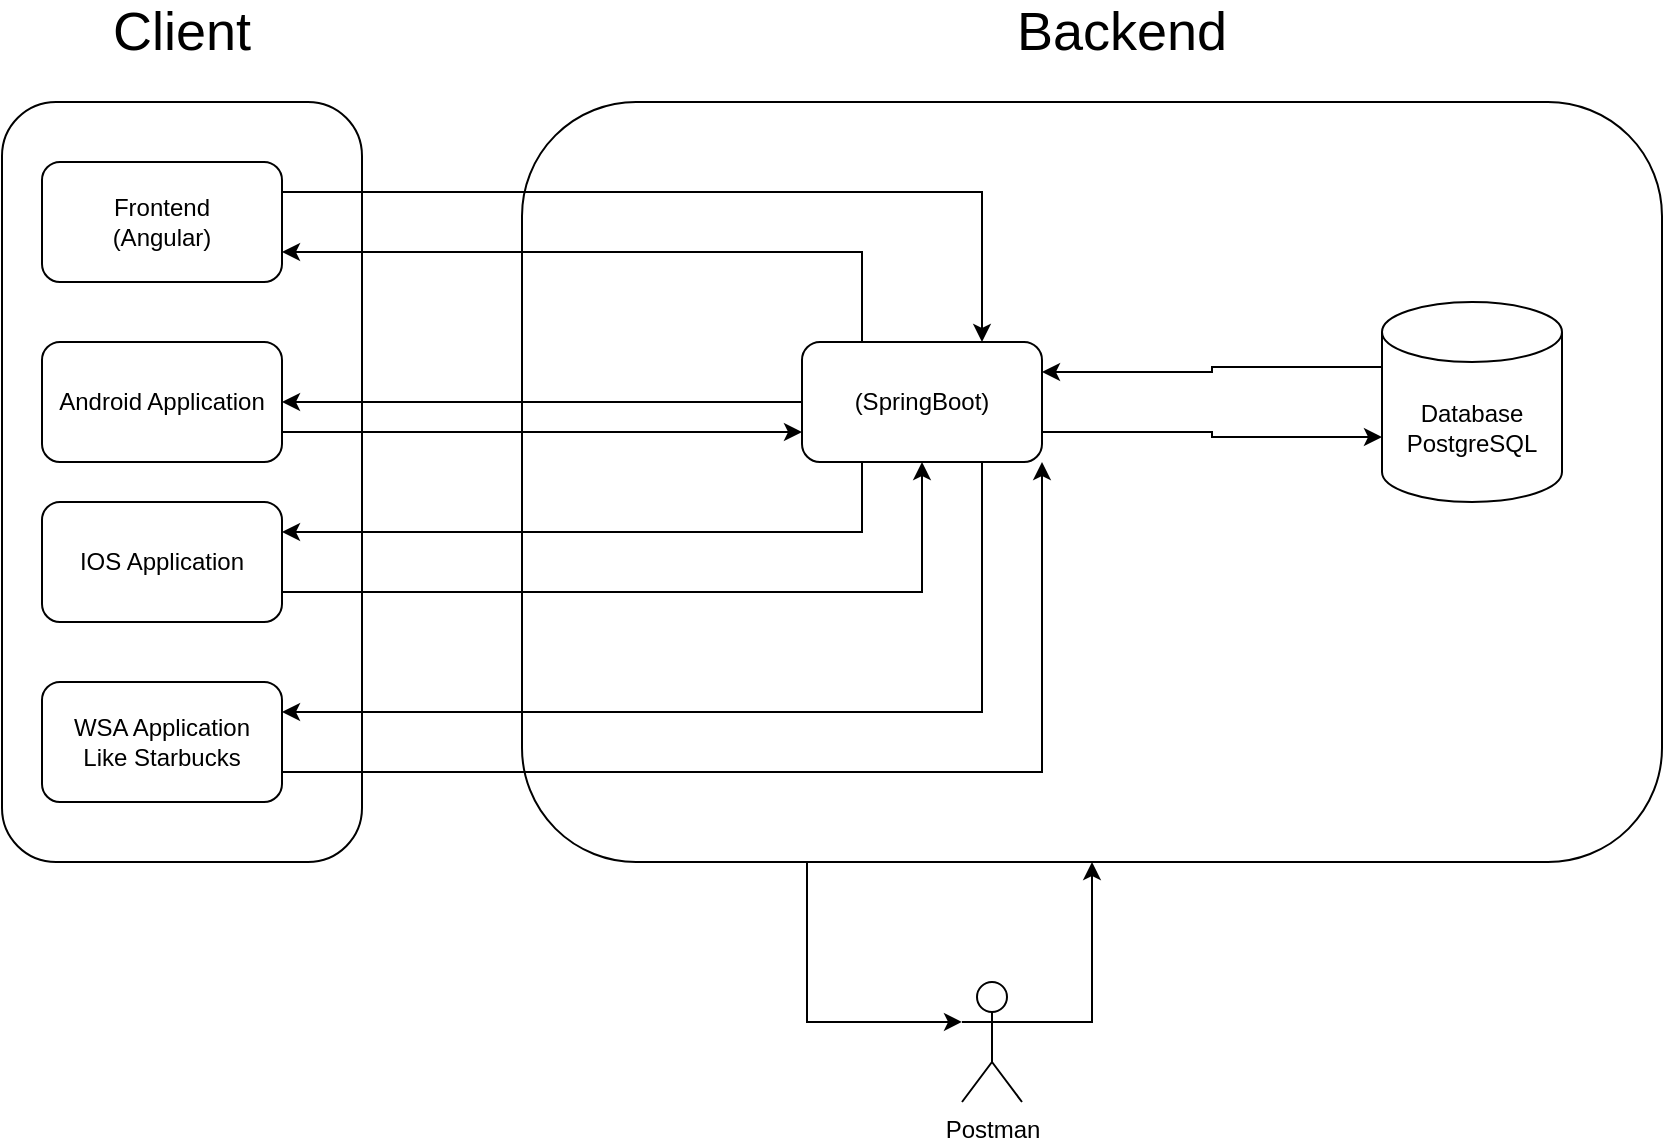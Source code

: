 <mxfile version="21.6.5" type="device" pages="2">
  <diagram id="DKVjXB2AoYCnQd2zc5lO" name="Application Diagram">
    <mxGraphModel dx="954" dy="614" grid="1" gridSize="10" guides="1" tooltips="1" connect="1" arrows="1" fold="1" page="1" pageScale="1" pageWidth="850" pageHeight="1100" math="0" shadow="0">
      <root>
        <mxCell id="0" />
        <mxCell id="1" parent="0" />
        <mxCell id="GkCyfh_gCdj2bJwXCXc5-2" value="" style="rounded=1;whiteSpace=wrap;html=1;fillColor=none;" vertex="1" parent="1">
          <mxGeometry x="270" y="120" width="570" height="380" as="geometry" />
        </mxCell>
        <mxCell id="ZkXLfir_vKBbw-_dyi3X-3" style="edgeStyle=orthogonalEdgeStyle;rounded=0;orthogonalLoop=1;jettySize=auto;html=1;exitX=1;exitY=0.75;exitDx=0;exitDy=0;entryX=0;entryY=0;entryDx=0;entryDy=67.5;entryPerimeter=0;" parent="1" source="ZkXLfir_vKBbw-_dyi3X-1" target="ZkXLfir_vKBbw-_dyi3X-2" edge="1">
          <mxGeometry relative="1" as="geometry" />
        </mxCell>
        <mxCell id="ZkXLfir_vKBbw-_dyi3X-7" style="edgeStyle=orthogonalEdgeStyle;rounded=0;orthogonalLoop=1;jettySize=auto;html=1;entryX=1;entryY=0.75;entryDx=0;entryDy=0;exitX=0.25;exitY=0;exitDx=0;exitDy=0;" parent="1" source="ZkXLfir_vKBbw-_dyi3X-1" target="ZkXLfir_vKBbw-_dyi3X-5" edge="1">
          <mxGeometry relative="1" as="geometry">
            <mxPoint x="440" y="230" as="sourcePoint" />
            <mxPoint x="270" y="100" as="targetPoint" />
          </mxGeometry>
        </mxCell>
        <mxCell id="ZkXLfir_vKBbw-_dyi3X-10" style="edgeStyle=orthogonalEdgeStyle;rounded=0;orthogonalLoop=1;jettySize=auto;html=1;entryX=1;entryY=0.5;entryDx=0;entryDy=0;" parent="1" source="ZkXLfir_vKBbw-_dyi3X-1" target="ZkXLfir_vKBbw-_dyi3X-6" edge="1">
          <mxGeometry relative="1" as="geometry">
            <Array as="points">
              <mxPoint x="250" y="270" />
              <mxPoint x="250" y="270" />
            </Array>
          </mxGeometry>
        </mxCell>
        <mxCell id="ZkXLfir_vKBbw-_dyi3X-12" style="edgeStyle=orthogonalEdgeStyle;rounded=0;orthogonalLoop=1;jettySize=auto;html=1;exitX=0.25;exitY=1;exitDx=0;exitDy=0;entryX=1;entryY=0.25;entryDx=0;entryDy=0;" parent="1" source="ZkXLfir_vKBbw-_dyi3X-1" target="ZkXLfir_vKBbw-_dyi3X-9" edge="1">
          <mxGeometry relative="1" as="geometry" />
        </mxCell>
        <mxCell id="VAX-GNSc36bKDkugRzC2-3" style="edgeStyle=orthogonalEdgeStyle;rounded=0;orthogonalLoop=1;jettySize=auto;html=1;exitX=0.75;exitY=1;exitDx=0;exitDy=0;entryX=1;entryY=0.25;entryDx=0;entryDy=0;" parent="1" source="ZkXLfir_vKBbw-_dyi3X-1" target="VAX-GNSc36bKDkugRzC2-1" edge="1">
          <mxGeometry relative="1" as="geometry" />
        </mxCell>
        <mxCell id="ZkXLfir_vKBbw-_dyi3X-1" value="(SpringBoot)" style="rounded=1;whiteSpace=wrap;html=1;" parent="1" vertex="1">
          <mxGeometry x="410" y="240" width="120" height="60" as="geometry" />
        </mxCell>
        <mxCell id="ZkXLfir_vKBbw-_dyi3X-4" style="edgeStyle=orthogonalEdgeStyle;rounded=0;orthogonalLoop=1;jettySize=auto;html=1;exitX=0;exitY=0;exitDx=0;exitDy=32.5;exitPerimeter=0;entryX=1;entryY=0.25;entryDx=0;entryDy=0;" parent="1" source="ZkXLfir_vKBbw-_dyi3X-2" target="ZkXLfir_vKBbw-_dyi3X-1" edge="1">
          <mxGeometry relative="1" as="geometry" />
        </mxCell>
        <mxCell id="ZkXLfir_vKBbw-_dyi3X-2" value="Database&lt;br&gt;PostgreSQL" style="shape=cylinder3;whiteSpace=wrap;html=1;boundedLbl=1;backgroundOutline=1;size=15;" parent="1" vertex="1">
          <mxGeometry x="700" y="220" width="90" height="100" as="geometry" />
        </mxCell>
        <mxCell id="ZkXLfir_vKBbw-_dyi3X-14" style="edgeStyle=orthogonalEdgeStyle;rounded=0;orthogonalLoop=1;jettySize=auto;html=1;exitX=1;exitY=0.25;exitDx=0;exitDy=0;entryX=0.75;entryY=0;entryDx=0;entryDy=0;" parent="1" source="ZkXLfir_vKBbw-_dyi3X-5" target="ZkXLfir_vKBbw-_dyi3X-1" edge="1">
          <mxGeometry relative="1" as="geometry" />
        </mxCell>
        <mxCell id="ZkXLfir_vKBbw-_dyi3X-5" value="Frontend&lt;br&gt;(Angular)" style="rounded=1;whiteSpace=wrap;html=1;" parent="1" vertex="1">
          <mxGeometry x="30" y="150" width="120" height="60" as="geometry" />
        </mxCell>
        <mxCell id="ZkXLfir_vKBbw-_dyi3X-11" style="edgeStyle=orthogonalEdgeStyle;rounded=0;orthogonalLoop=1;jettySize=auto;html=1;exitX=1;exitY=0.75;exitDx=0;exitDy=0;entryX=0;entryY=0.75;entryDx=0;entryDy=0;" parent="1" source="ZkXLfir_vKBbw-_dyi3X-6" target="ZkXLfir_vKBbw-_dyi3X-1" edge="1">
          <mxGeometry relative="1" as="geometry" />
        </mxCell>
        <mxCell id="ZkXLfir_vKBbw-_dyi3X-6" value="Android Application" style="rounded=1;whiteSpace=wrap;html=1;" parent="1" vertex="1">
          <mxGeometry x="30" y="240" width="120" height="60" as="geometry" />
        </mxCell>
        <mxCell id="ZkXLfir_vKBbw-_dyi3X-13" style="edgeStyle=orthogonalEdgeStyle;rounded=0;orthogonalLoop=1;jettySize=auto;html=1;exitX=1;exitY=0.75;exitDx=0;exitDy=0;entryX=0.5;entryY=1;entryDx=0;entryDy=0;" parent="1" source="ZkXLfir_vKBbw-_dyi3X-9" target="ZkXLfir_vKBbw-_dyi3X-1" edge="1">
          <mxGeometry relative="1" as="geometry" />
        </mxCell>
        <mxCell id="ZkXLfir_vKBbw-_dyi3X-9" value="IOS Application" style="rounded=1;whiteSpace=wrap;html=1;" parent="1" vertex="1">
          <mxGeometry x="30" y="320" width="120" height="60" as="geometry" />
        </mxCell>
        <mxCell id="VAX-GNSc36bKDkugRzC2-2" style="edgeStyle=orthogonalEdgeStyle;rounded=0;orthogonalLoop=1;jettySize=auto;html=1;exitX=1;exitY=0.75;exitDx=0;exitDy=0;entryX=1;entryY=1;entryDx=0;entryDy=0;" parent="1" source="VAX-GNSc36bKDkugRzC2-1" target="ZkXLfir_vKBbw-_dyi3X-1" edge="1">
          <mxGeometry relative="1" as="geometry">
            <mxPoint x="530" y="390" as="targetPoint" />
          </mxGeometry>
        </mxCell>
        <mxCell id="VAX-GNSc36bKDkugRzC2-1" value="WSA Application&lt;br&gt;Like Starbucks" style="rounded=1;whiteSpace=wrap;html=1;" parent="1" vertex="1">
          <mxGeometry x="30" y="410" width="120" height="60" as="geometry" />
        </mxCell>
        <mxCell id="GkCyfh_gCdj2bJwXCXc5-5" style="edgeStyle=orthogonalEdgeStyle;rounded=0;orthogonalLoop=1;jettySize=auto;html=1;exitX=1;exitY=0.333;exitDx=0;exitDy=0;exitPerimeter=0;entryX=0.5;entryY=1;entryDx=0;entryDy=0;" edge="1" parent="1" source="VAX-GNSc36bKDkugRzC2-4" target="GkCyfh_gCdj2bJwXCXc5-2">
          <mxGeometry relative="1" as="geometry" />
        </mxCell>
        <mxCell id="VAX-GNSc36bKDkugRzC2-4" value="Postman" style="shape=umlActor;verticalLabelPosition=bottom;verticalAlign=top;html=1;outlineConnect=0;" parent="1" vertex="1">
          <mxGeometry x="490" y="560" width="30" height="60" as="geometry" />
        </mxCell>
        <mxCell id="GkCyfh_gCdj2bJwXCXc5-7" style="edgeStyle=orthogonalEdgeStyle;rounded=0;orthogonalLoop=1;jettySize=auto;html=1;exitX=0.25;exitY=1;exitDx=0;exitDy=0;entryX=0;entryY=0.333;entryDx=0;entryDy=0;entryPerimeter=0;" edge="1" parent="1" source="GkCyfh_gCdj2bJwXCXc5-2" target="VAX-GNSc36bKDkugRzC2-4">
          <mxGeometry relative="1" as="geometry">
            <Array as="points">
              <mxPoint x="413" y="580" />
            </Array>
          </mxGeometry>
        </mxCell>
        <mxCell id="GkCyfh_gCdj2bJwXCXc5-3" value="&lt;font style=&quot;font-size: 27px;&quot;&gt;Backend&lt;/font&gt;" style="text;strokeColor=none;align=center;fillColor=none;html=1;verticalAlign=middle;whiteSpace=wrap;rounded=0;" vertex="1" parent="1">
          <mxGeometry x="500" y="70" width="140" height="30" as="geometry" />
        </mxCell>
        <mxCell id="GkCyfh_gCdj2bJwXCXc5-8" value="" style="rounded=1;whiteSpace=wrap;html=1;fillColor=none;" vertex="1" parent="1">
          <mxGeometry x="10" y="120" width="180" height="380" as="geometry" />
        </mxCell>
        <mxCell id="GkCyfh_gCdj2bJwXCXc5-9" value="&lt;font style=&quot;font-size: 27px;&quot;&gt;Client&lt;/font&gt;" style="text;strokeColor=none;align=center;fillColor=none;html=1;verticalAlign=middle;whiteSpace=wrap;rounded=0;" vertex="1" parent="1">
          <mxGeometry x="30" y="70" width="140" height="30" as="geometry" />
        </mxCell>
      </root>
    </mxGraphModel>
  </diagram>
  <diagram name="Login Page" id="geE3002dTY7cXh_IBIFB">
    <mxGraphModel dx="954" dy="603" grid="1" gridSize="10" guides="1" tooltips="1" connect="1" arrows="1" fold="1" page="1" pageScale="1" pageWidth="850" pageHeight="1100" math="0" shadow="0">
      <root>
        <mxCell id="0" />
        <mxCell id="1" parent="0" />
        <mxCell id="xpUimuEQAJsZrHLwUcYp-1" value="" style="rounded=1;whiteSpace=wrap;html=1;fillColor=#B0A4A9;" parent="1" vertex="1">
          <mxGeometry x="190" y="100" width="210" height="420" as="geometry" />
        </mxCell>
        <mxCell id="xpUimuEQAJsZrHLwUcYp-3" value="" style="rounded=1;whiteSpace=wrap;html=1;fillColor=#66B2FF;" parent="1" vertex="1">
          <mxGeometry x="215" y="310" width="160" height="30" as="geometry" />
        </mxCell>
        <mxCell id="xpUimuEQAJsZrHLwUcYp-4" value="E-mail" style="rounded=1;whiteSpace=wrap;html=1;fillColor=#1ba1e2;fontColor=#ffffff;strokeColor=#006EAF;" parent="1" vertex="1">
          <mxGeometry x="215" y="200" width="70" height="20" as="geometry" />
        </mxCell>
        <mxCell id="jszK8AKpvRvAAWxT3N1Z-1" value="" style="rounded=1;whiteSpace=wrap;html=1;fillColor=#66B2FF;" parent="1" vertex="1">
          <mxGeometry x="215" y="220" width="160" height="30" as="geometry" />
        </mxCell>
        <mxCell id="jszK8AKpvRvAAWxT3N1Z-2" value="Password" style="rounded=1;whiteSpace=wrap;html=1;fillColor=#1ba1e2;fontColor=#ffffff;strokeColor=#006EAF;" parent="1" vertex="1">
          <mxGeometry x="215" y="290" width="70" height="20" as="geometry" />
        </mxCell>
        <mxCell id="jszK8AKpvRvAAWxT3N1Z-3" value="Login" style="rounded=1;whiteSpace=wrap;html=1;fillColor=#97D077;" parent="1" vertex="1">
          <mxGeometry x="212.5" y="390" width="165" height="40" as="geometry" />
        </mxCell>
        <mxCell id="jszK8AKpvRvAAWxT3N1Z-4" value="Forget Password" style="text;html=1;strokeColor=none;fillColor=none;align=center;verticalAlign=middle;whiteSpace=wrap;rounded=0;fontColor=#ed0202;" parent="1" vertex="1">
          <mxGeometry x="212.5" y="430" width="97.5" height="30" as="geometry" />
        </mxCell>
      </root>
    </mxGraphModel>
  </diagram>
</mxfile>

